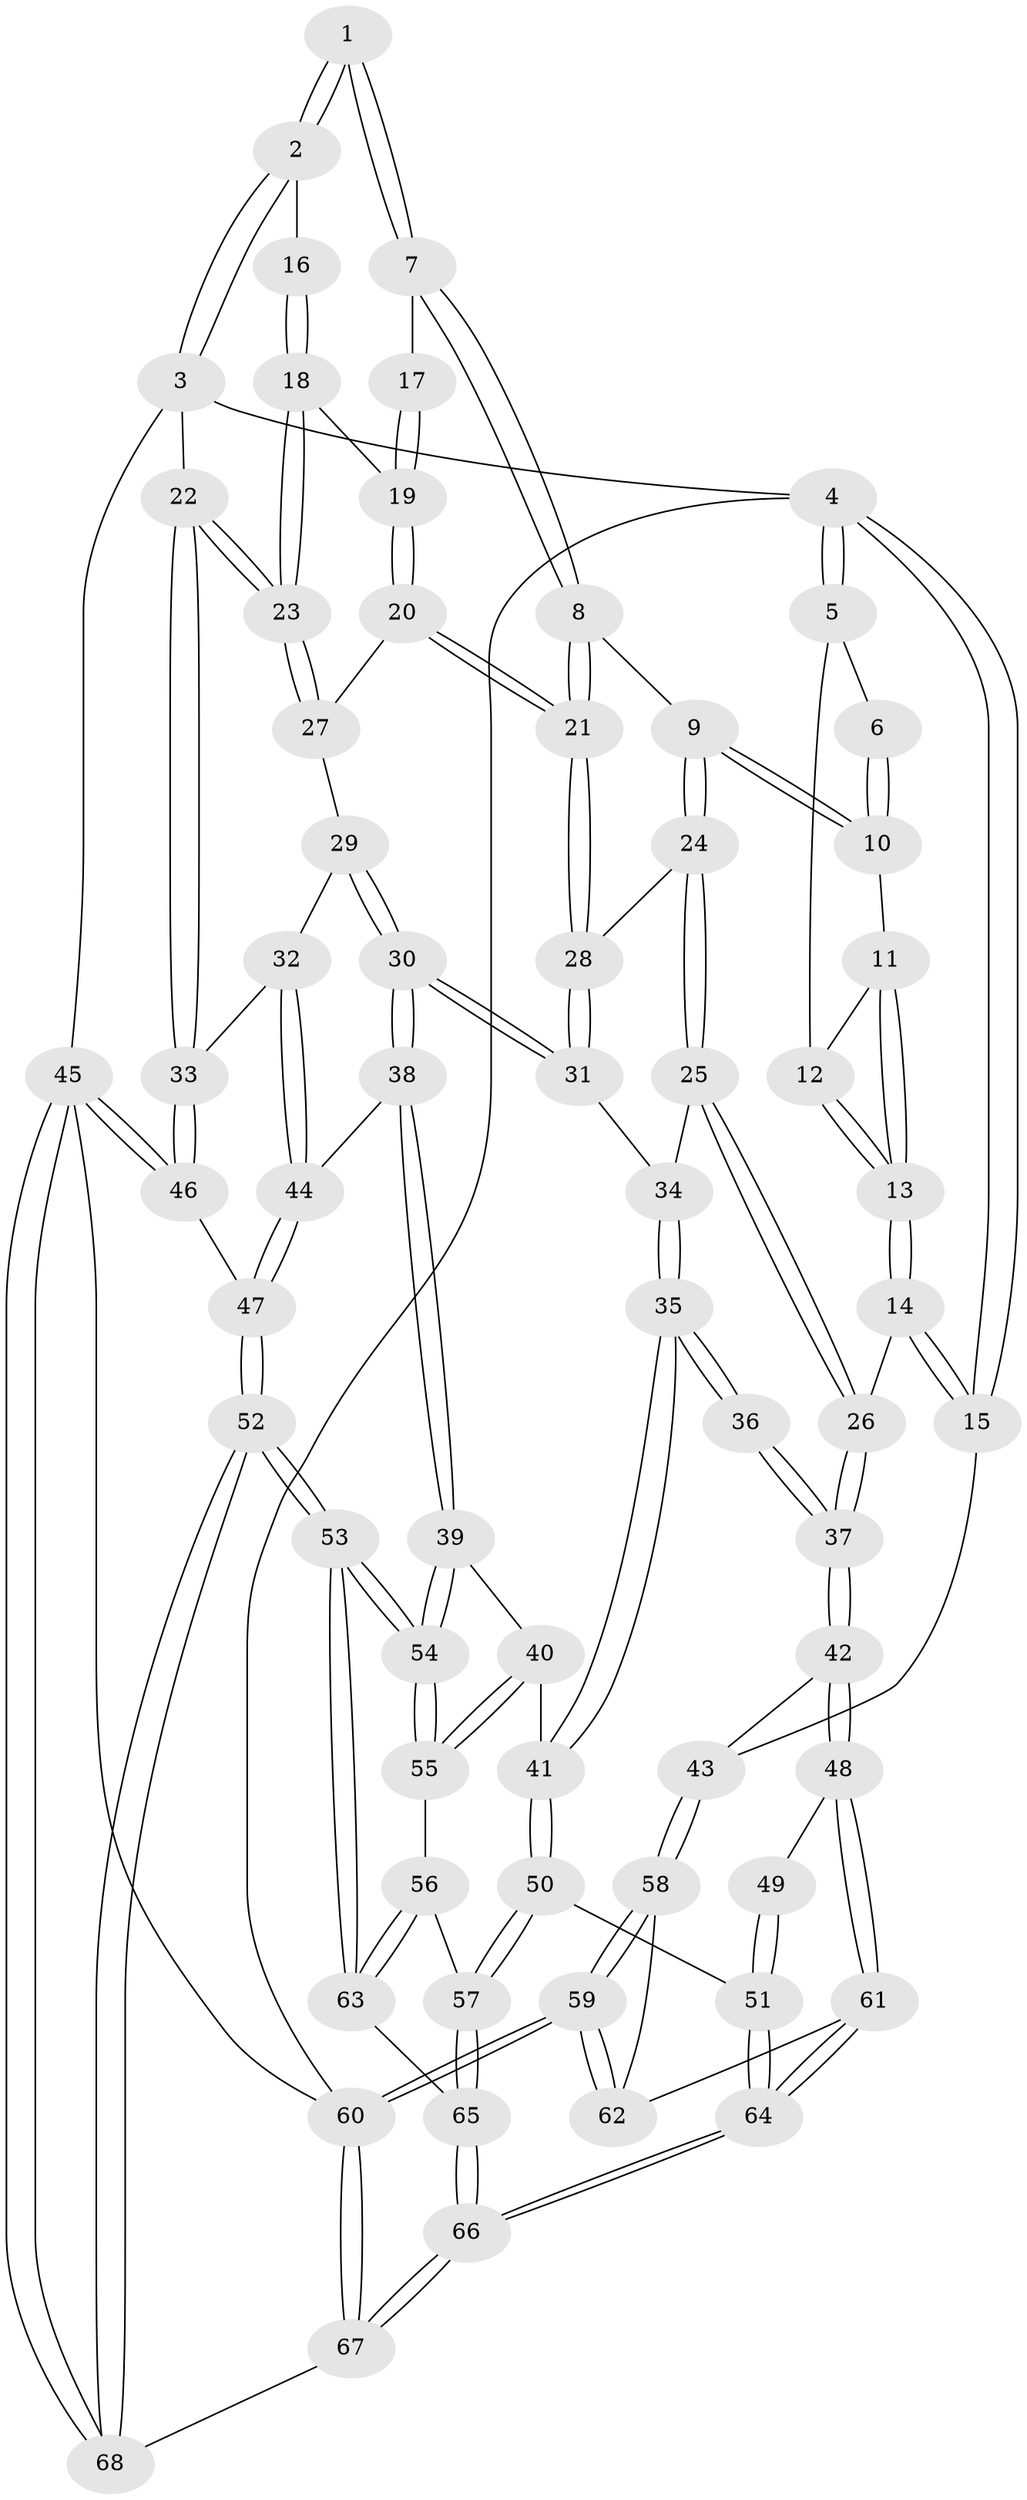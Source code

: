 // Generated by graph-tools (version 1.1) at 2025/03/03/09/25 03:03:27]
// undirected, 68 vertices, 167 edges
graph export_dot {
graph [start="1"]
  node [color=gray90,style=filled];
  1 [pos="+0.5430196988957771+0"];
  2 [pos="+1+0"];
  3 [pos="+1+0"];
  4 [pos="+0+0"];
  5 [pos="+0+0"];
  6 [pos="+0.5320142082713845+0"];
  7 [pos="+0.7115380740885414+0.15638669558523674"];
  8 [pos="+0.685392061320927+0.17592000354520435"];
  9 [pos="+0.4621193012932647+0.17893284144335792"];
  10 [pos="+0.4417796333968043+0.1563220869222579"];
  11 [pos="+0.40725007547690545+0.16442087598121036"];
  12 [pos="+0.08286921879498028+0"];
  13 [pos="+0.26786560193136577+0.23220642895596982"];
  14 [pos="+0.19987792132320628+0.3040354864429841"];
  15 [pos="+0+0.344005359861926"];
  16 [pos="+0.8889091504017234+0.05039697109208274"];
  17 [pos="+0.7446063675147405+0.15413674194763424"];
  18 [pos="+0.868147359846081+0.24213653798113527"];
  19 [pos="+0.7981201188654877+0.28165202359709707"];
  20 [pos="+0.7688716317117906+0.3509144377849503"];
  21 [pos="+0.6781149430019233+0.3635070660600816"];
  22 [pos="+1+0.390616427580187"];
  23 [pos="+1+0.37568810967658134"];
  24 [pos="+0.5122701751699716+0.3036404600565632"];
  25 [pos="+0.39732930581080994+0.46619150421182526"];
  26 [pos="+0.3537008622708397+0.48963219737382185"];
  27 [pos="+0.8086545512434039+0.37841317770174393"];
  28 [pos="+0.6474689743125415+0.3806190185519574"];
  29 [pos="+0.8178658165708071+0.45963795529119744"];
  30 [pos="+0.7584293253798734+0.6218814821314692"];
  31 [pos="+0.637348896178323+0.48748228221765616"];
  32 [pos="+0.9904356553990775+0.5192046042675463"];
  33 [pos="+1+0.4547901610528802"];
  34 [pos="+0.5791669588455659+0.5162512541525682"];
  35 [pos="+0.4919540678143787+0.6822896220958701"];
  36 [pos="+0.4288880487775794+0.6496435537646547"];
  37 [pos="+0.3447263498222086+0.5308264390415314"];
  38 [pos="+0.7679937387689749+0.6445253688244829"];
  39 [pos="+0.6874227185730688+0.7169958942244757"];
  40 [pos="+0.522704476916581+0.7057064824873441"];
  41 [pos="+0.5025812600411731+0.6979073968269806"];
  42 [pos="+0.17146563265083786+0.6323490668345518"];
  43 [pos="+0+0.5746783211493302"];
  44 [pos="+0.7915912006901407+0.6498920317704847"];
  45 [pos="+1+1"];
  46 [pos="+1+0.7979075190602306"];
  47 [pos="+0.9457635270210122+0.8076319199653185"];
  48 [pos="+0.246025328593397+0.7701568088452478"];
  49 [pos="+0.3826829210500505+0.6877512270045113"];
  50 [pos="+0.44006229882143083+0.8109228263866957"];
  51 [pos="+0.3595926609440916+0.8439036247745523"];
  52 [pos="+0.7377081010700073+1"];
  53 [pos="+0.7163361788900562+1"];
  54 [pos="+0.6872025990795657+0.8748318326146628"];
  55 [pos="+0.5524905930203222+0.8244791276372953"];
  56 [pos="+0.5495857562855645+0.8309294357402165"];
  57 [pos="+0.4963511131793977+0.8876967294417063"];
  58 [pos="+0+0.7765183013447949"];
  59 [pos="+0+1"];
  60 [pos="+0+1"];
  61 [pos="+0.25233231042802595+0.8431950422226638"];
  62 [pos="+0.2143538078195304+0.8476706681469866"];
  63 [pos="+0.603141912076302+0.9623583514072008"];
  64 [pos="+0.2871602684719029+0.8838255999796594"];
  65 [pos="+0.5040559183864858+0.9239264778000287"];
  66 [pos="+0.31253666897504456+1"];
  67 [pos="+0.2684650642219812+1"];
  68 [pos="+0.7514573719425537+1"];
  1 -- 2;
  1 -- 2;
  1 -- 7;
  1 -- 7;
  2 -- 3;
  2 -- 3;
  2 -- 16;
  3 -- 4;
  3 -- 22;
  3 -- 45;
  4 -- 5;
  4 -- 5;
  4 -- 15;
  4 -- 15;
  4 -- 60;
  5 -- 6;
  5 -- 12;
  6 -- 10;
  6 -- 10;
  7 -- 8;
  7 -- 8;
  7 -- 17;
  8 -- 9;
  8 -- 21;
  8 -- 21;
  9 -- 10;
  9 -- 10;
  9 -- 24;
  9 -- 24;
  10 -- 11;
  11 -- 12;
  11 -- 13;
  11 -- 13;
  12 -- 13;
  12 -- 13;
  13 -- 14;
  13 -- 14;
  14 -- 15;
  14 -- 15;
  14 -- 26;
  15 -- 43;
  16 -- 18;
  16 -- 18;
  17 -- 19;
  17 -- 19;
  18 -- 19;
  18 -- 23;
  18 -- 23;
  19 -- 20;
  19 -- 20;
  20 -- 21;
  20 -- 21;
  20 -- 27;
  21 -- 28;
  21 -- 28;
  22 -- 23;
  22 -- 23;
  22 -- 33;
  22 -- 33;
  23 -- 27;
  23 -- 27;
  24 -- 25;
  24 -- 25;
  24 -- 28;
  25 -- 26;
  25 -- 26;
  25 -- 34;
  26 -- 37;
  26 -- 37;
  27 -- 29;
  28 -- 31;
  28 -- 31;
  29 -- 30;
  29 -- 30;
  29 -- 32;
  30 -- 31;
  30 -- 31;
  30 -- 38;
  30 -- 38;
  31 -- 34;
  32 -- 33;
  32 -- 44;
  32 -- 44;
  33 -- 46;
  33 -- 46;
  34 -- 35;
  34 -- 35;
  35 -- 36;
  35 -- 36;
  35 -- 41;
  35 -- 41;
  36 -- 37;
  36 -- 37;
  37 -- 42;
  37 -- 42;
  38 -- 39;
  38 -- 39;
  38 -- 44;
  39 -- 40;
  39 -- 54;
  39 -- 54;
  40 -- 41;
  40 -- 55;
  40 -- 55;
  41 -- 50;
  41 -- 50;
  42 -- 43;
  42 -- 48;
  42 -- 48;
  43 -- 58;
  43 -- 58;
  44 -- 47;
  44 -- 47;
  45 -- 46;
  45 -- 46;
  45 -- 68;
  45 -- 68;
  45 -- 60;
  46 -- 47;
  47 -- 52;
  47 -- 52;
  48 -- 49;
  48 -- 61;
  48 -- 61;
  49 -- 51;
  49 -- 51;
  50 -- 51;
  50 -- 57;
  50 -- 57;
  51 -- 64;
  51 -- 64;
  52 -- 53;
  52 -- 53;
  52 -- 68;
  52 -- 68;
  53 -- 54;
  53 -- 54;
  53 -- 63;
  53 -- 63;
  54 -- 55;
  54 -- 55;
  55 -- 56;
  56 -- 57;
  56 -- 63;
  56 -- 63;
  57 -- 65;
  57 -- 65;
  58 -- 59;
  58 -- 59;
  58 -- 62;
  59 -- 60;
  59 -- 60;
  59 -- 62;
  59 -- 62;
  60 -- 67;
  60 -- 67;
  61 -- 62;
  61 -- 64;
  61 -- 64;
  63 -- 65;
  64 -- 66;
  64 -- 66;
  65 -- 66;
  65 -- 66;
  66 -- 67;
  66 -- 67;
  67 -- 68;
}
